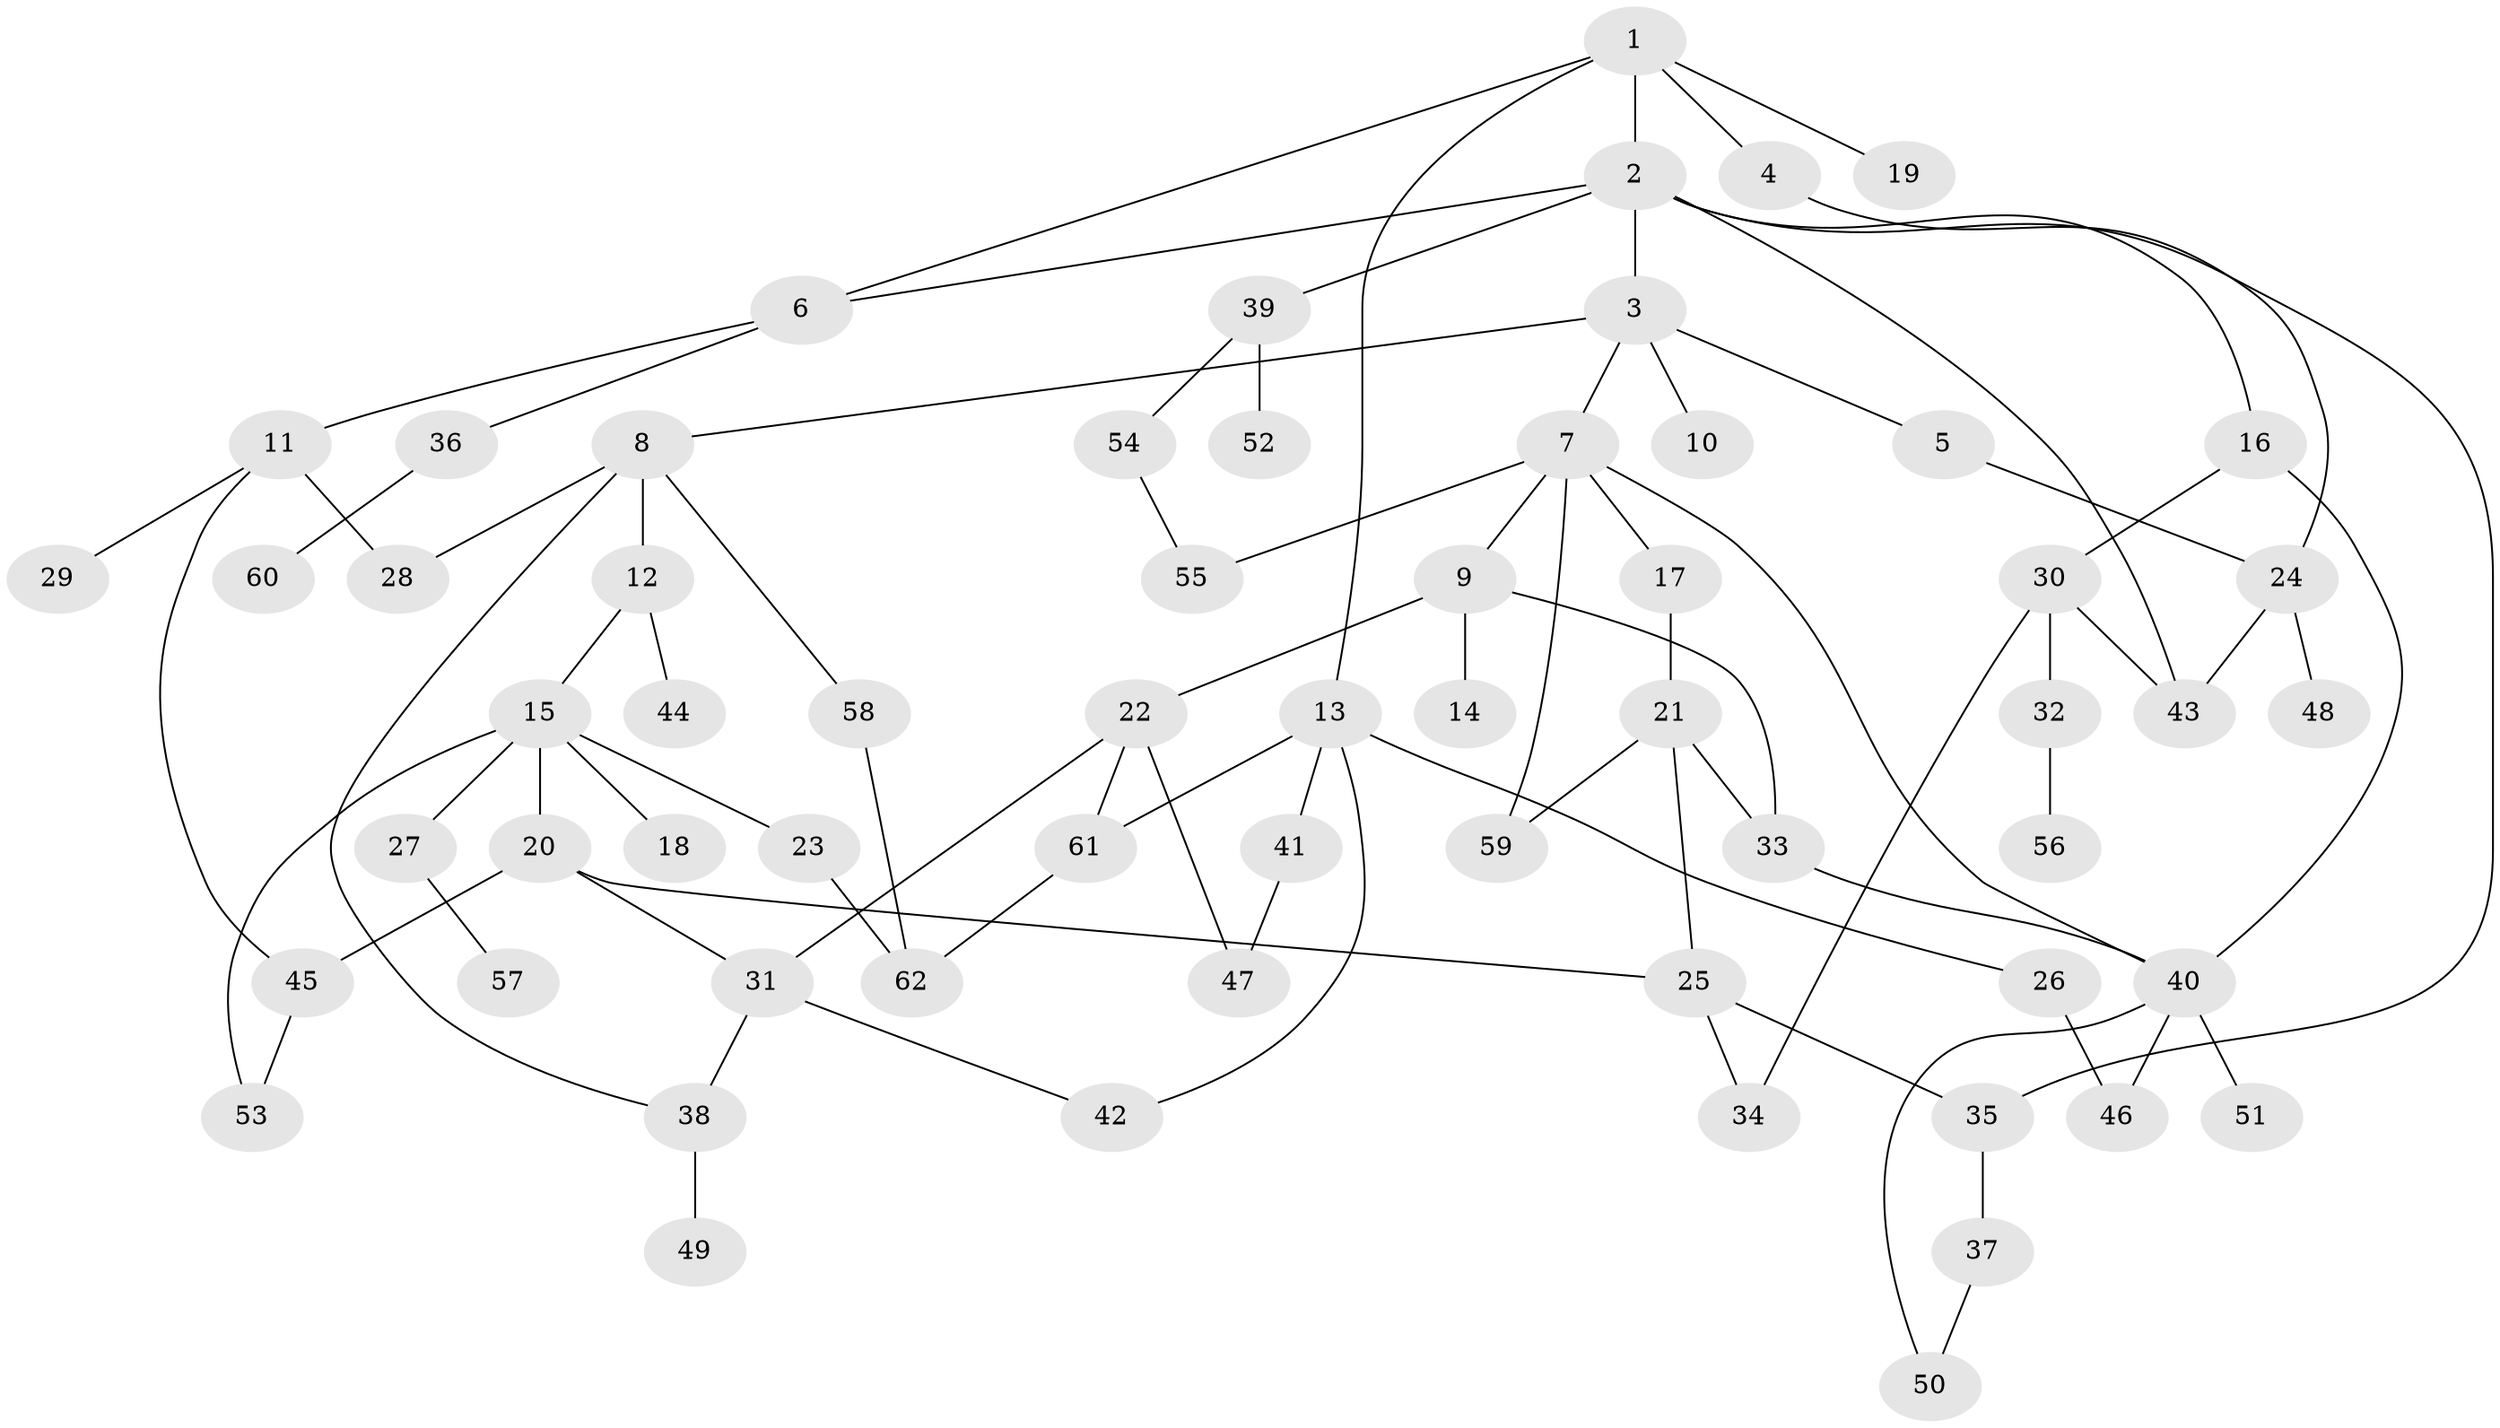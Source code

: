 // coarse degree distribution, {5: 0.1935483870967742, 4: 0.16129032258064516, 8: 0.03225806451612903, 2: 0.25806451612903225, 1: 0.16129032258064516, 3: 0.16129032258064516, 6: 0.03225806451612903}
// Generated by graph-tools (version 1.1) at 2025/36/03/04/25 23:36:00]
// undirected, 62 vertices, 85 edges
graph export_dot {
  node [color=gray90,style=filled];
  1;
  2;
  3;
  4;
  5;
  6;
  7;
  8;
  9;
  10;
  11;
  12;
  13;
  14;
  15;
  16;
  17;
  18;
  19;
  20;
  21;
  22;
  23;
  24;
  25;
  26;
  27;
  28;
  29;
  30;
  31;
  32;
  33;
  34;
  35;
  36;
  37;
  38;
  39;
  40;
  41;
  42;
  43;
  44;
  45;
  46;
  47;
  48;
  49;
  50;
  51;
  52;
  53;
  54;
  55;
  56;
  57;
  58;
  59;
  60;
  61;
  62;
  1 -- 2;
  1 -- 4;
  1 -- 13;
  1 -- 19;
  1 -- 6;
  2 -- 3;
  2 -- 6;
  2 -- 16;
  2 -- 35;
  2 -- 39;
  2 -- 43;
  3 -- 5;
  3 -- 7;
  3 -- 8;
  3 -- 10;
  4 -- 24;
  5 -- 24;
  6 -- 11;
  6 -- 36;
  7 -- 9;
  7 -- 17;
  7 -- 55;
  7 -- 59;
  7 -- 40;
  8 -- 12;
  8 -- 38;
  8 -- 58;
  8 -- 28;
  9 -- 14;
  9 -- 22;
  9 -- 33;
  11 -- 28;
  11 -- 29;
  11 -- 45;
  12 -- 15;
  12 -- 44;
  13 -- 26;
  13 -- 41;
  13 -- 61;
  13 -- 42;
  15 -- 18;
  15 -- 20;
  15 -- 23;
  15 -- 27;
  15 -- 53;
  16 -- 30;
  16 -- 40;
  17 -- 21;
  20 -- 45;
  20 -- 31;
  20 -- 25;
  21 -- 25;
  21 -- 33;
  21 -- 59;
  22 -- 31;
  22 -- 61;
  22 -- 47;
  23 -- 62;
  24 -- 48;
  24 -- 43;
  25 -- 35;
  25 -- 34;
  26 -- 46;
  27 -- 57;
  30 -- 32;
  30 -- 34;
  30 -- 43;
  31 -- 42;
  31 -- 38;
  32 -- 56;
  33 -- 40;
  35 -- 37;
  36 -- 60;
  37 -- 50;
  38 -- 49;
  39 -- 52;
  39 -- 54;
  40 -- 46;
  40 -- 50;
  40 -- 51;
  41 -- 47;
  45 -- 53;
  54 -- 55;
  58 -- 62;
  61 -- 62;
}
